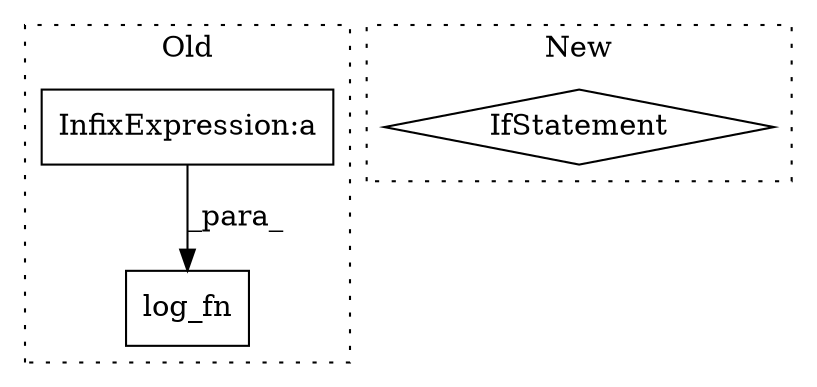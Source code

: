 digraph G {
subgraph cluster0 {
1 [label="log_fn" a="32" s="3772,3786" l="7,1" shape="box"];
3 [label="InfixExpression:a" a="27" s="3782" l="3" shape="box"];
label = "Old";
style="dotted";
}
subgraph cluster1 {
2 [label="IfStatement" a="25" s="3849,3874" l="4,2" shape="diamond"];
label = "New";
style="dotted";
}
3 -> 1 [label="_para_"];
}
